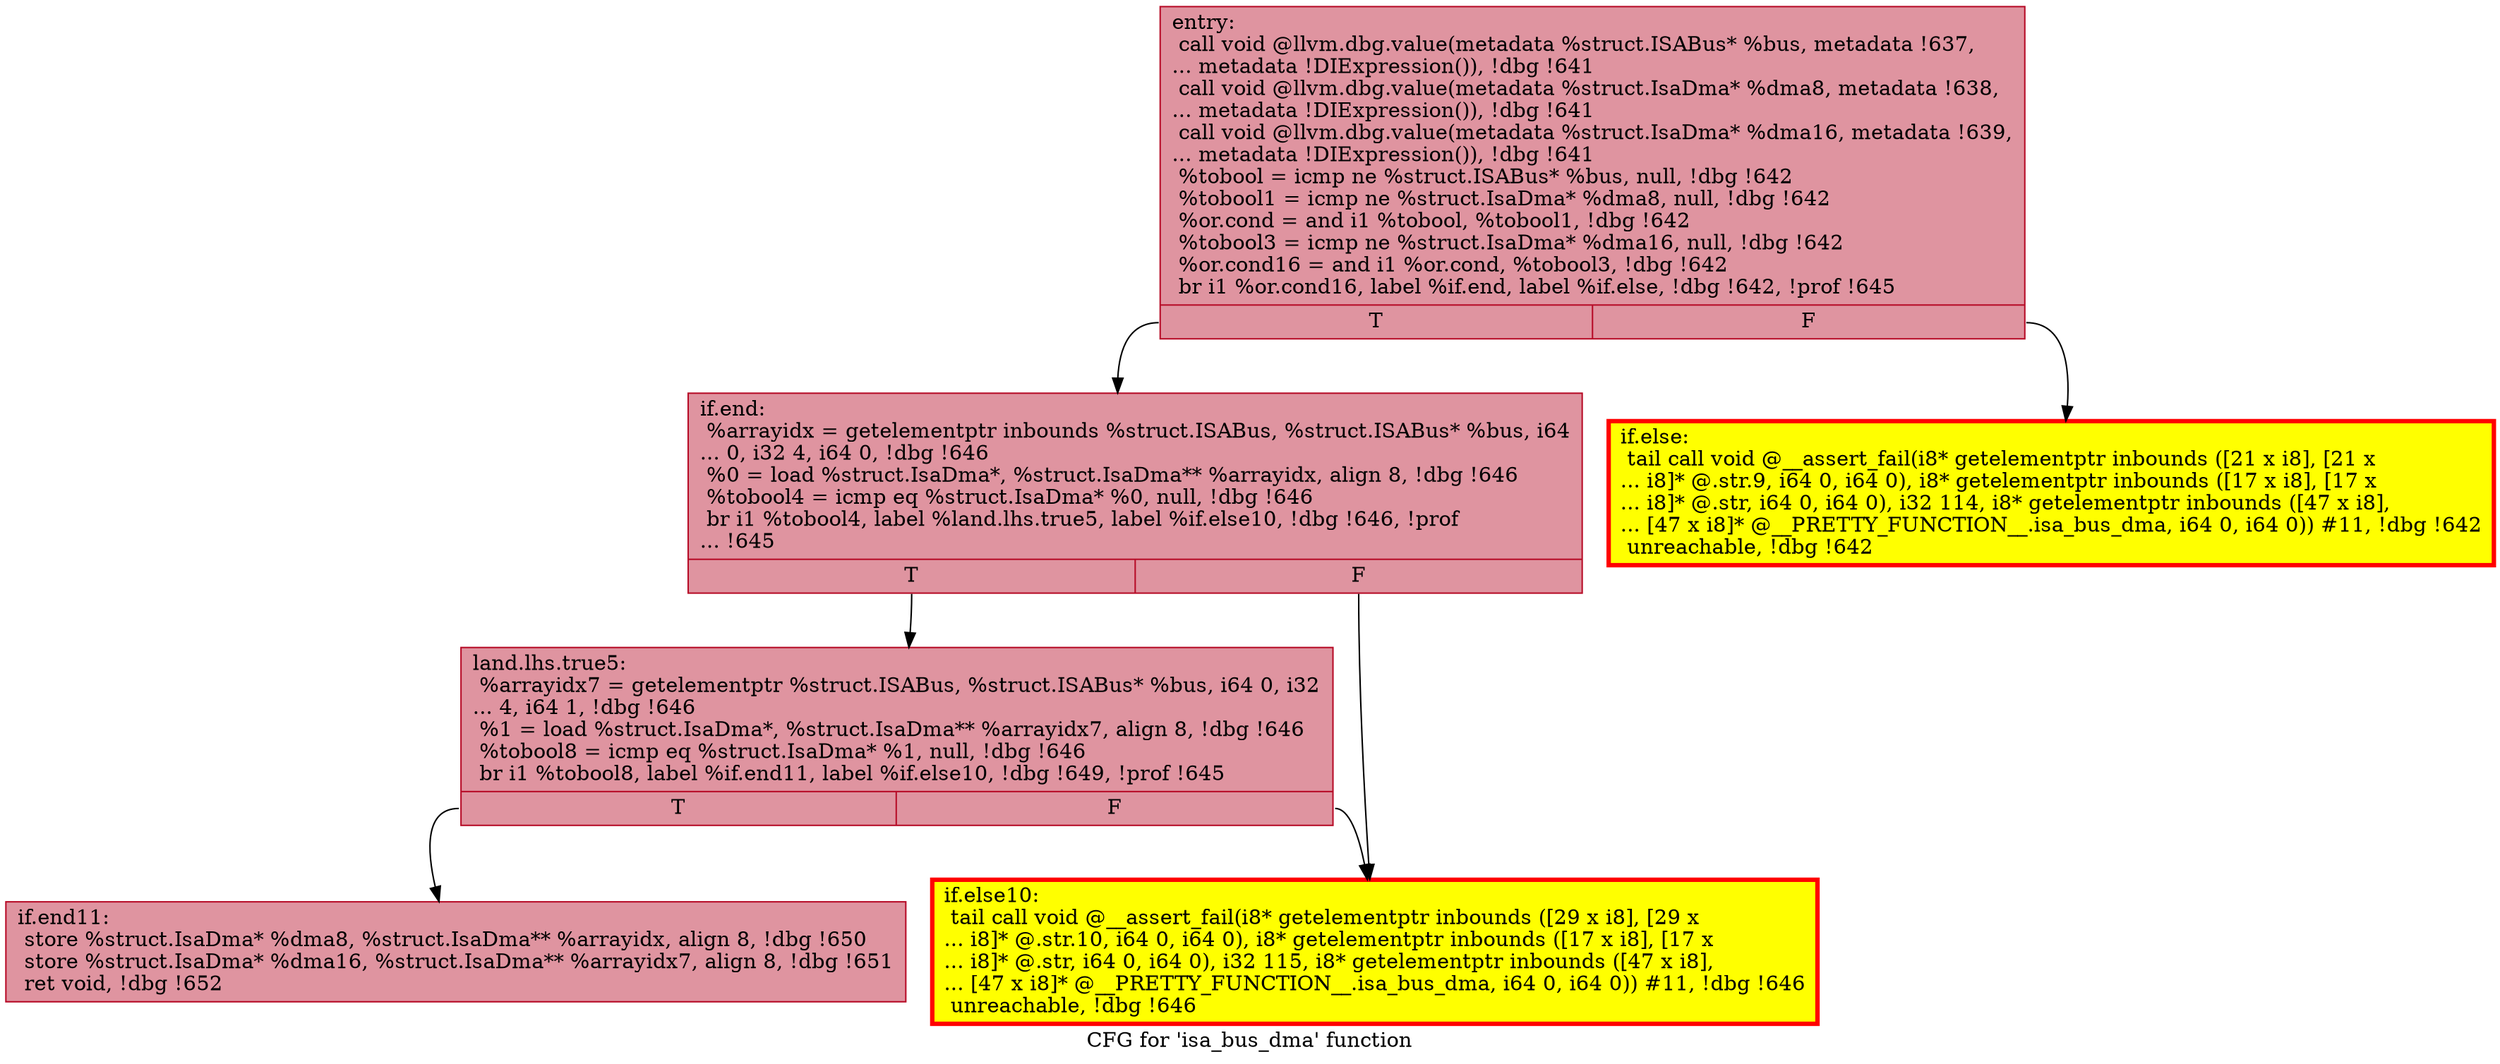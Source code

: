 digraph "CFG for 'isa_bus_dma' function" {
	label="CFG for 'isa_bus_dma' function";

	Node0x559cebb72af0 [shape=record,color="#b70d28ff", style=filled, fillcolor="#b70d2870",label="{entry:\l  call void @llvm.dbg.value(metadata %struct.ISABus* %bus, metadata !637,\l... metadata !DIExpression()), !dbg !641\l  call void @llvm.dbg.value(metadata %struct.IsaDma* %dma8, metadata !638,\l... metadata !DIExpression()), !dbg !641\l  call void @llvm.dbg.value(metadata %struct.IsaDma* %dma16, metadata !639,\l... metadata !DIExpression()), !dbg !641\l  %tobool = icmp ne %struct.ISABus* %bus, null, !dbg !642\l  %tobool1 = icmp ne %struct.IsaDma* %dma8, null, !dbg !642\l  %or.cond = and i1 %tobool, %tobool1, !dbg !642\l  %tobool3 = icmp ne %struct.IsaDma* %dma16, null, !dbg !642\l  %or.cond16 = and i1 %or.cond, %tobool3, !dbg !642\l  br i1 %or.cond16, label %if.end, label %if.else, !dbg !642, !prof !645\l|{<s0>T|<s1>F}}"];
	Node0x559cebb72af0:s0 -> Node0x559cebb8dc50;
	Node0x559cebb72af0:s1 -> Node0x559cebb8dca0;
	Node0x559cebb8dca0 [shape=record,penwidth=3.0, style="filled", color="red", fillcolor="yellow",label="{if.else:                                          \l  tail call void @__assert_fail(i8* getelementptr inbounds ([21 x i8], [21 x\l... i8]* @.str.9, i64 0, i64 0), i8* getelementptr inbounds ([17 x i8], [17 x\l... i8]* @.str, i64 0, i64 0), i32 114, i8* getelementptr inbounds ([47 x i8],\l... [47 x i8]* @__PRETTY_FUNCTION__.isa_bus_dma, i64 0, i64 0)) #11, !dbg !642\l  unreachable, !dbg !642\l}"];
	Node0x559cebb8dc50 [shape=record,color="#b70d28ff", style=filled, fillcolor="#b70d2870",label="{if.end:                                           \l  %arrayidx = getelementptr inbounds %struct.ISABus, %struct.ISABus* %bus, i64\l... 0, i32 4, i64 0, !dbg !646\l  %0 = load %struct.IsaDma*, %struct.IsaDma** %arrayidx, align 8, !dbg !646\l  %tobool4 = icmp eq %struct.IsaDma* %0, null, !dbg !646\l  br i1 %tobool4, label %land.lhs.true5, label %if.else10, !dbg !646, !prof\l... !645\l|{<s0>T|<s1>F}}"];
	Node0x559cebb8dc50:s0 -> Node0x559cebb8eb80;
	Node0x559cebb8dc50:s1 -> Node0x559cebb8eb10;
	Node0x559cebb8eb80 [shape=record,color="#b70d28ff", style=filled, fillcolor="#b70d2870",label="{land.lhs.true5:                                   \l  %arrayidx7 = getelementptr %struct.ISABus, %struct.ISABus* %bus, i64 0, i32\l... 4, i64 1, !dbg !646\l  %1 = load %struct.IsaDma*, %struct.IsaDma** %arrayidx7, align 8, !dbg !646\l  %tobool8 = icmp eq %struct.IsaDma* %1, null, !dbg !646\l  br i1 %tobool8, label %if.end11, label %if.else10, !dbg !649, !prof !645\l|{<s0>T|<s1>F}}"];
	Node0x559cebb8eb80:s0 -> Node0x559cebb8eaa0;
	Node0x559cebb8eb80:s1 -> Node0x559cebb8eb10;
	Node0x559cebb8eb10 [shape=record,penwidth=3.0, style="filled", color="red", fillcolor="yellow",label="{if.else10:                                        \l  tail call void @__assert_fail(i8* getelementptr inbounds ([29 x i8], [29 x\l... i8]* @.str.10, i64 0, i64 0), i8* getelementptr inbounds ([17 x i8], [17 x\l... i8]* @.str, i64 0, i64 0), i32 115, i8* getelementptr inbounds ([47 x i8],\l... [47 x i8]* @__PRETTY_FUNCTION__.isa_bus_dma, i64 0, i64 0)) #11, !dbg !646\l  unreachable, !dbg !646\l}"];
	Node0x559cebb8eaa0 [shape=record,color="#b70d28ff", style=filled, fillcolor="#b70d2870",label="{if.end11:                                         \l  store %struct.IsaDma* %dma8, %struct.IsaDma** %arrayidx, align 8, !dbg !650\l  store %struct.IsaDma* %dma16, %struct.IsaDma** %arrayidx7, align 8, !dbg !651\l  ret void, !dbg !652\l}"];
}
